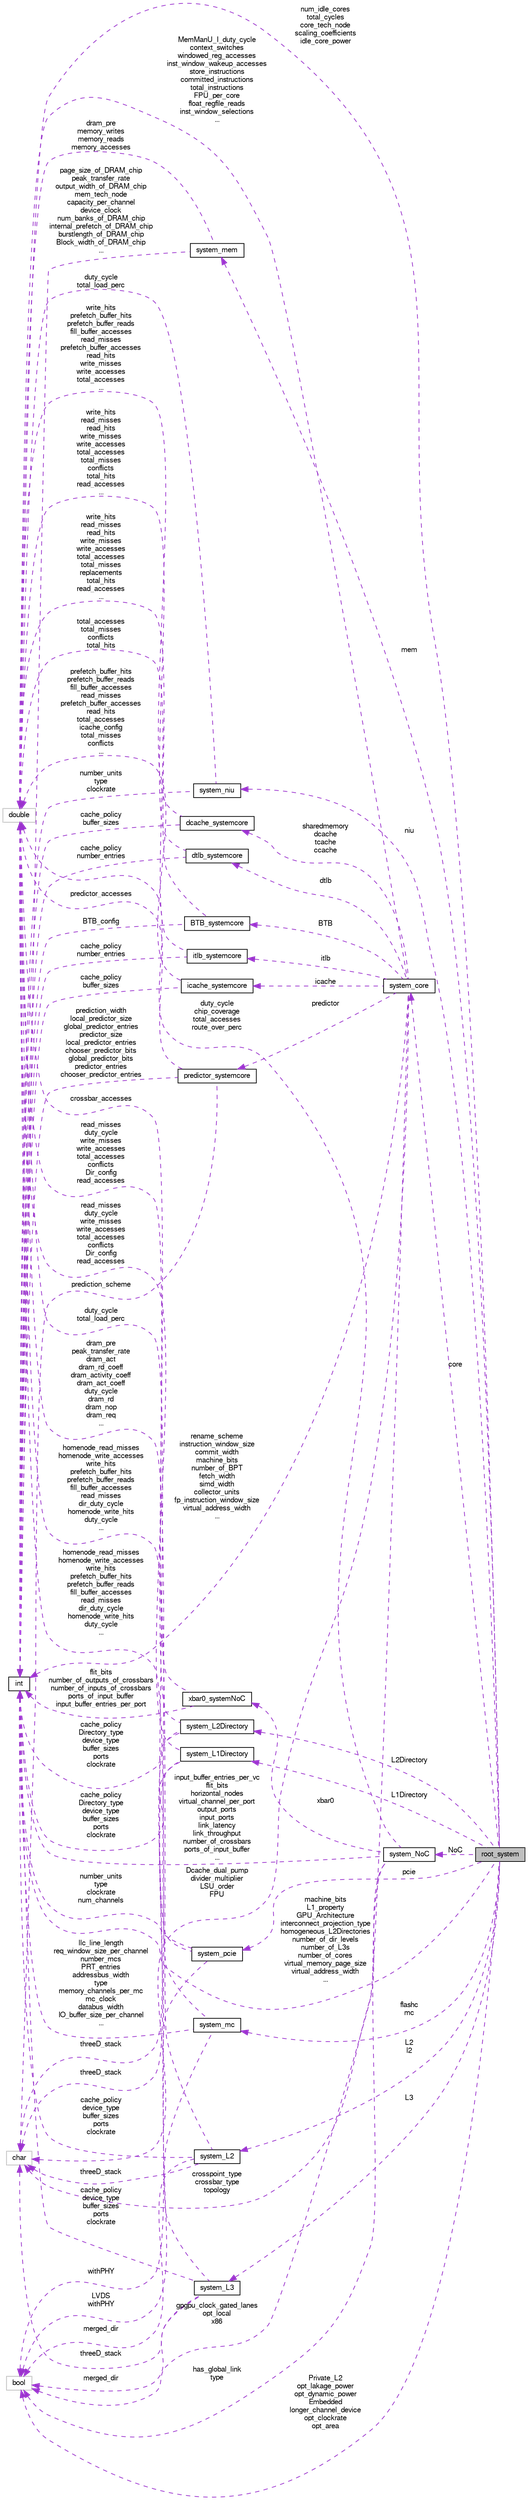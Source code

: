 digraph G
{
  bgcolor="transparent";
  edge [fontname="FreeSans",fontsize="10",labelfontname="FreeSans",labelfontsize="10"];
  node [fontname="FreeSans",fontsize="10",shape=record];
  rankdir=LR;
  Node1 [label="root_system",height=0.2,width=0.4,color="black", fillcolor="grey75", style="filled" fontcolor="black"];
  Node2 -> Node1 [dir=back,color="darkorchid3",fontsize="10",style="dashed",label="L2\nl2",fontname="FreeSans"];
  Node2 [label="system_L2",height=0.2,width=0.4,color="black",URL="$structsystem__L2.html"];
  Node3 -> Node2 [dir=back,color="darkorchid3",fontsize="10",style="dashed",label="homenode_read_misses\nhomenode_write_accesses\nwrite_hits\nprefetch_buffer_hits\nprefetch_buffer_reads\nfill_buffer_accesses\nread_misses\ndir_duty_cycle\nhomenode_write_hits\nduty_cycle\n...",fontname="FreeSans"];
  Node3 [label="double",height=0.2,width=0.4,color="grey75"];
  Node4 -> Node2 [dir=back,color="darkorchid3",fontsize="10",style="dashed",label="threeD_stack",fontname="FreeSans"];
  Node4 [label="char",height=0.2,width=0.4,color="grey75"];
  Node5 -> Node2 [dir=back,color="darkorchid3",fontsize="10",style="dashed",label="cache_policy\ndevice_type\nbuffer_sizes\nports\nclockrate",fontname="FreeSans"];
  Node5 [label="int",height=0.2,width=0.4,color="black",URL="$classint.html"];
  Node6 -> Node2 [dir=back,color="darkorchid3",fontsize="10",style="dashed",label="merged_dir",fontname="FreeSans"];
  Node6 [label="bool",height=0.2,width=0.4,color="grey75"];
  Node7 -> Node1 [dir=back,color="darkorchid3",fontsize="10",style="dashed",label="L3",fontname="FreeSans"];
  Node7 [label="system_L3",height=0.2,width=0.4,color="black",URL="$structsystem__L3.html"];
  Node3 -> Node7 [dir=back,color="darkorchid3",fontsize="10",style="dashed",label="homenode_read_misses\nhomenode_write_accesses\nwrite_hits\nprefetch_buffer_hits\nprefetch_buffer_reads\nfill_buffer_accesses\nread_misses\ndir_duty_cycle\nhomenode_write_hits\nduty_cycle\n...",fontname="FreeSans"];
  Node4 -> Node7 [dir=back,color="darkorchid3",fontsize="10",style="dashed",label="threeD_stack",fontname="FreeSans"];
  Node5 -> Node7 [dir=back,color="darkorchid3",fontsize="10",style="dashed",label="cache_policy\ndevice_type\nbuffer_sizes\nports\nclockrate",fontname="FreeSans"];
  Node6 -> Node7 [dir=back,color="darkorchid3",fontsize="10",style="dashed",label="merged_dir",fontname="FreeSans"];
  Node3 -> Node1 [dir=back,color="darkorchid3",fontsize="10",style="dashed",label="num_idle_cores\ntotal_cycles\ncore_tech_node\nscaling_coefficients\nidle_core_power",fontname="FreeSans"];
  Node8 -> Node1 [dir=back,color="darkorchid3",fontsize="10",style="dashed",label="L2Directory",fontname="FreeSans"];
  Node8 [label="system_L2Directory",height=0.2,width=0.4,color="black",URL="$structsystem__L2Directory.html"];
  Node3 -> Node8 [dir=back,color="darkorchid3",fontsize="10",style="dashed",label="read_misses\nduty_cycle\nwrite_misses\nwrite_accesses\ntotal_accesses\nconflicts\nDir_config\nread_accesses",fontname="FreeSans"];
  Node4 -> Node8 [dir=back,color="darkorchid3",fontsize="10",style="dashed",label="threeD_stack",fontname="FreeSans"];
  Node5 -> Node8 [dir=back,color="darkorchid3",fontsize="10",style="dashed",label="cache_policy\nDirectory_type\ndevice_type\nbuffer_sizes\nports\nclockrate",fontname="FreeSans"];
  Node9 -> Node1 [dir=back,color="darkorchid3",fontsize="10",style="dashed",label="flashc\nmc",fontname="FreeSans"];
  Node9 [label="system_mc",height=0.2,width=0.4,color="black",URL="$structsystem__mc.html"];
  Node3 -> Node9 [dir=back,color="darkorchid3",fontsize="10",style="dashed",label="dram_pre\npeak_transfer_rate\ndram_act\ndram_rd_coeff\ndram_activity_coeff\ndram_act_coeff\nduty_cycle\ndram_rd\ndram_nop\ndram_req\n...",fontname="FreeSans"];
  Node5 -> Node9 [dir=back,color="darkorchid3",fontsize="10",style="dashed",label="llc_line_length\nreq_window_size_per_channel\nnumber_mcs\nPRT_entries\naddressbus_width\ntype\nmemory_channels_per_mc\nmc_clock\ndatabus_width\nIO_buffer_size_per_channel\n...",fontname="FreeSans"];
  Node6 -> Node9 [dir=back,color="darkorchid3",fontsize="10",style="dashed",label="LVDS\nwithPHY",fontname="FreeSans"];
  Node10 -> Node1 [dir=back,color="darkorchid3",fontsize="10",style="dashed",label="mem",fontname="FreeSans"];
  Node10 [label="system_mem",height=0.2,width=0.4,color="black",URL="$structsystem__mem.html"];
  Node3 -> Node10 [dir=back,color="darkorchid3",fontsize="10",style="dashed",label="dram_pre\nmemory_writes\nmemory_reads\nmemory_accesses",fontname="FreeSans"];
  Node5 -> Node10 [dir=back,color="darkorchid3",fontsize="10",style="dashed",label="page_size_of_DRAM_chip\npeak_transfer_rate\noutput_width_of_DRAM_chip\nmem_tech_node\ncapacity_per_channel\ndevice_clock\nnum_banks_of_DRAM_chip\ninternal_prefetch_of_DRAM_chip\nburstlength_of_DRAM_chip\nBlock_width_of_DRAM_chip\n...",fontname="FreeSans"];
  Node11 -> Node1 [dir=back,color="darkorchid3",fontsize="10",style="dashed",label="L1Directory",fontname="FreeSans"];
  Node11 [label="system_L1Directory",height=0.2,width=0.4,color="black",URL="$structsystem__L1Directory.html"];
  Node3 -> Node11 [dir=back,color="darkorchid3",fontsize="10",style="dashed",label="read_misses\nduty_cycle\nwrite_misses\nwrite_accesses\ntotal_accesses\nconflicts\nDir_config\nread_accesses",fontname="FreeSans"];
  Node4 -> Node11 [dir=back,color="darkorchid3",fontsize="10",style="dashed",label="threeD_stack",fontname="FreeSans"];
  Node5 -> Node11 [dir=back,color="darkorchid3",fontsize="10",style="dashed",label="cache_policy\nDirectory_type\ndevice_type\nbuffer_sizes\nports\nclockrate",fontname="FreeSans"];
  Node12 -> Node1 [dir=back,color="darkorchid3",fontsize="10",style="dashed",label="niu",fontname="FreeSans"];
  Node12 [label="system_niu",height=0.2,width=0.4,color="black",URL="$structsystem__niu.html"];
  Node3 -> Node12 [dir=back,color="darkorchid3",fontsize="10",style="dashed",label="duty_cycle\ntotal_load_perc",fontname="FreeSans"];
  Node5 -> Node12 [dir=back,color="darkorchid3",fontsize="10",style="dashed",label="number_units\ntype\nclockrate",fontname="FreeSans"];
  Node13 -> Node1 [dir=back,color="darkorchid3",fontsize="10",style="dashed",label="core",fontname="FreeSans"];
  Node13 [label="system_core",height=0.2,width=0.4,color="black",URL="$structsystem__core.html"];
  Node14 -> Node13 [dir=back,color="darkorchid3",fontsize="10",style="dashed",label="predictor",fontname="FreeSans"];
  Node14 [label="predictor_systemcore",height=0.2,width=0.4,color="black",URL="$structpredictor__systemcore.html"];
  Node3 -> Node14 [dir=back,color="darkorchid3",fontsize="10",style="dashed",label="predictor_accesses",fontname="FreeSans"];
  Node4 -> Node14 [dir=back,color="darkorchid3",fontsize="10",style="dashed",label="prediction_scheme",fontname="FreeSans"];
  Node5 -> Node14 [dir=back,color="darkorchid3",fontsize="10",style="dashed",label="prediction_width\nlocal_predictor_size\nglobal_predictor_entries\npredictor_size\nlocal_predictor_entries\nchooser_predictor_bits\nglobal_predictor_bits\npredictor_entries\nchooser_predictor_entries",fontname="FreeSans"];
  Node15 -> Node13 [dir=back,color="darkorchid3",fontsize="10",style="dashed",label="BTB",fontname="FreeSans"];
  Node15 [label="BTB_systemcore",height=0.2,width=0.4,color="black",URL="$structBTB__systemcore.html"];
  Node3 -> Node15 [dir=back,color="darkorchid3",fontsize="10",style="dashed",label="write_hits\nread_misses\nread_hits\nwrite_misses\nwrite_accesses\ntotal_accesses\ntotal_misses\nreplacements\ntotal_hits\nread_accesses\n...",fontname="FreeSans"];
  Node5 -> Node15 [dir=back,color="darkorchid3",fontsize="10",style="dashed",label="BTB_config",fontname="FreeSans"];
  Node3 -> Node13 [dir=back,color="darkorchid3",fontsize="10",style="dashed",label="MemManU_I_duty_cycle\ncontext_switches\nwindowed_reg_accesses\ninst_window_wakeup_accesses\nstore_instructions\ncommitted_instructions\ntotal_instructions\nFPU_per_core\nfloat_regfile_reads\ninst_window_selections\n...",fontname="FreeSans"];
  Node16 -> Node13 [dir=back,color="darkorchid3",fontsize="10",style="dashed",label="itlb",fontname="FreeSans"];
  Node16 [label="itlb_systemcore",height=0.2,width=0.4,color="black",URL="$structitlb__systemcore.html"];
  Node3 -> Node16 [dir=back,color="darkorchid3",fontsize="10",style="dashed",label="total_accesses\ntotal_misses\nconflicts\ntotal_hits",fontname="FreeSans"];
  Node5 -> Node16 [dir=back,color="darkorchid3",fontsize="10",style="dashed",label="cache_policy\nnumber_entries",fontname="FreeSans"];
  Node17 -> Node13 [dir=back,color="darkorchid3",fontsize="10",style="dashed",label="icache",fontname="FreeSans"];
  Node17 [label="icache_systemcore",height=0.2,width=0.4,color="black",URL="$structicache__systemcore.html"];
  Node3 -> Node17 [dir=back,color="darkorchid3",fontsize="10",style="dashed",label="prefetch_buffer_hits\nprefetch_buffer_reads\nfill_buffer_accesses\nread_misses\nprefetch_buffer_accesses\nread_hits\ntotal_accesses\nicache_config\ntotal_misses\nconflicts\n...",fontname="FreeSans"];
  Node5 -> Node17 [dir=back,color="darkorchid3",fontsize="10",style="dashed",label="cache_policy\nbuffer_sizes",fontname="FreeSans"];
  Node4 -> Node13 [dir=back,color="darkorchid3",fontsize="10",style="dashed",label="Dcache_dual_pump\ndivider_multiplier\nLSU_order\nFPU",fontname="FreeSans"];
  Node5 -> Node13 [dir=back,color="darkorchid3",fontsize="10",style="dashed",label="rename_scheme\ninstruction_window_size\ncommit_width\nmachine_bits\nnumber_of_BPT\nfetch_width\nsimd_width\ncollector_units\nfp_instruction_window_size\nvirtual_address_width\n...",fontname="FreeSans"];
  Node18 -> Node13 [dir=back,color="darkorchid3",fontsize="10",style="dashed",label="sharedmemory\ndcache\ntcache\nccache",fontname="FreeSans"];
  Node18 [label="dcache_systemcore",height=0.2,width=0.4,color="black",URL="$structdcache__systemcore.html"];
  Node3 -> Node18 [dir=back,color="darkorchid3",fontsize="10",style="dashed",label="write_hits\nprefetch_buffer_hits\nprefetch_buffer_reads\nfill_buffer_accesses\nread_misses\nprefetch_buffer_accesses\nread_hits\nwrite_misses\nwrite_accesses\ntotal_accesses\n...",fontname="FreeSans"];
  Node5 -> Node18 [dir=back,color="darkorchid3",fontsize="10",style="dashed",label="cache_policy\nbuffer_sizes",fontname="FreeSans"];
  Node6 -> Node13 [dir=back,color="darkorchid3",fontsize="10",style="dashed",label="gpgpu_clock_gated_lanes\nopt_local\nx86",fontname="FreeSans"];
  Node19 -> Node13 [dir=back,color="darkorchid3",fontsize="10",style="dashed",label="dtlb",fontname="FreeSans"];
  Node19 [label="dtlb_systemcore",height=0.2,width=0.4,color="black",URL="$structdtlb__systemcore.html"];
  Node3 -> Node19 [dir=back,color="darkorchid3",fontsize="10",style="dashed",label="write_hits\nread_misses\nread_hits\nwrite_misses\nwrite_accesses\ntotal_accesses\ntotal_misses\nconflicts\ntotal_hits\nread_accesses\n...",fontname="FreeSans"];
  Node5 -> Node19 [dir=back,color="darkorchid3",fontsize="10",style="dashed",label="cache_policy\nnumber_entries",fontname="FreeSans"];
  Node5 -> Node1 [dir=back,color="darkorchid3",fontsize="10",style="dashed",label="machine_bits\nL1_property\nGPU_Architecture\ninterconnect_projection_type\nhomogeneous_L2Directories\nnumber_of_dir_levels\nnumber_of_L3s\nnumber_of_cores\nvirtual_memory_page_size\nvirtual_address_width\n...",fontname="FreeSans"];
  Node6 -> Node1 [dir=back,color="darkorchid3",fontsize="10",style="dashed",label="Private_L2\nopt_lakage_power\nopt_dynamic_power\nEmbedded\nlonger_channel_device\nopt_clockrate\nopt_area",fontname="FreeSans"];
  Node20 -> Node1 [dir=back,color="darkorchid3",fontsize="10",style="dashed",label="NoC",fontname="FreeSans"];
  Node20 [label="system_NoC",height=0.2,width=0.4,color="black",URL="$structsystem__NoC.html"];
  Node3 -> Node20 [dir=back,color="darkorchid3",fontsize="10",style="dashed",label="duty_cycle\nchip_coverage\ntotal_accesses\nroute_over_perc",fontname="FreeSans"];
  Node4 -> Node20 [dir=back,color="darkorchid3",fontsize="10",style="dashed",label="crosspoint_type\ncrossbar_type\ntopology",fontname="FreeSans"];
  Node5 -> Node20 [dir=back,color="darkorchid3",fontsize="10",style="dashed",label="input_buffer_entries_per_vc\nflit_bits\nhorizontal_nodes\nvirtual_channel_per_port\noutput_ports\ninput_ports\nlink_latency\nlink_throughput\nnumber_of_crossbars\nports_of_input_buffer\n...",fontname="FreeSans"];
  Node6 -> Node20 [dir=back,color="darkorchid3",fontsize="10",style="dashed",label="has_global_link\ntype",fontname="FreeSans"];
  Node21 -> Node20 [dir=back,color="darkorchid3",fontsize="10",style="dashed",label="xbar0",fontname="FreeSans"];
  Node21 [label="xbar0_systemNoC",height=0.2,width=0.4,color="black",URL="$structxbar0__systemNoC.html"];
  Node3 -> Node21 [dir=back,color="darkorchid3",fontsize="10",style="dashed",label="crossbar_accesses",fontname="FreeSans"];
  Node5 -> Node21 [dir=back,color="darkorchid3",fontsize="10",style="dashed",label="flit_bits\nnumber_of_outputs_of_crossbars\nnumber_of_inputs_of_crossbars\nports_of_input_buffer\ninput_buffer_entries_per_port",fontname="FreeSans"];
  Node22 -> Node1 [dir=back,color="darkorchid3",fontsize="10",style="dashed",label="pcie",fontname="FreeSans"];
  Node22 [label="system_pcie",height=0.2,width=0.4,color="black",URL="$structsystem__pcie.html"];
  Node3 -> Node22 [dir=back,color="darkorchid3",fontsize="10",style="dashed",label="duty_cycle\ntotal_load_perc",fontname="FreeSans"];
  Node5 -> Node22 [dir=back,color="darkorchid3",fontsize="10",style="dashed",label="number_units\ntype\nclockrate\nnum_channels",fontname="FreeSans"];
  Node6 -> Node22 [dir=back,color="darkorchid3",fontsize="10",style="dashed",label="withPHY",fontname="FreeSans"];
}

